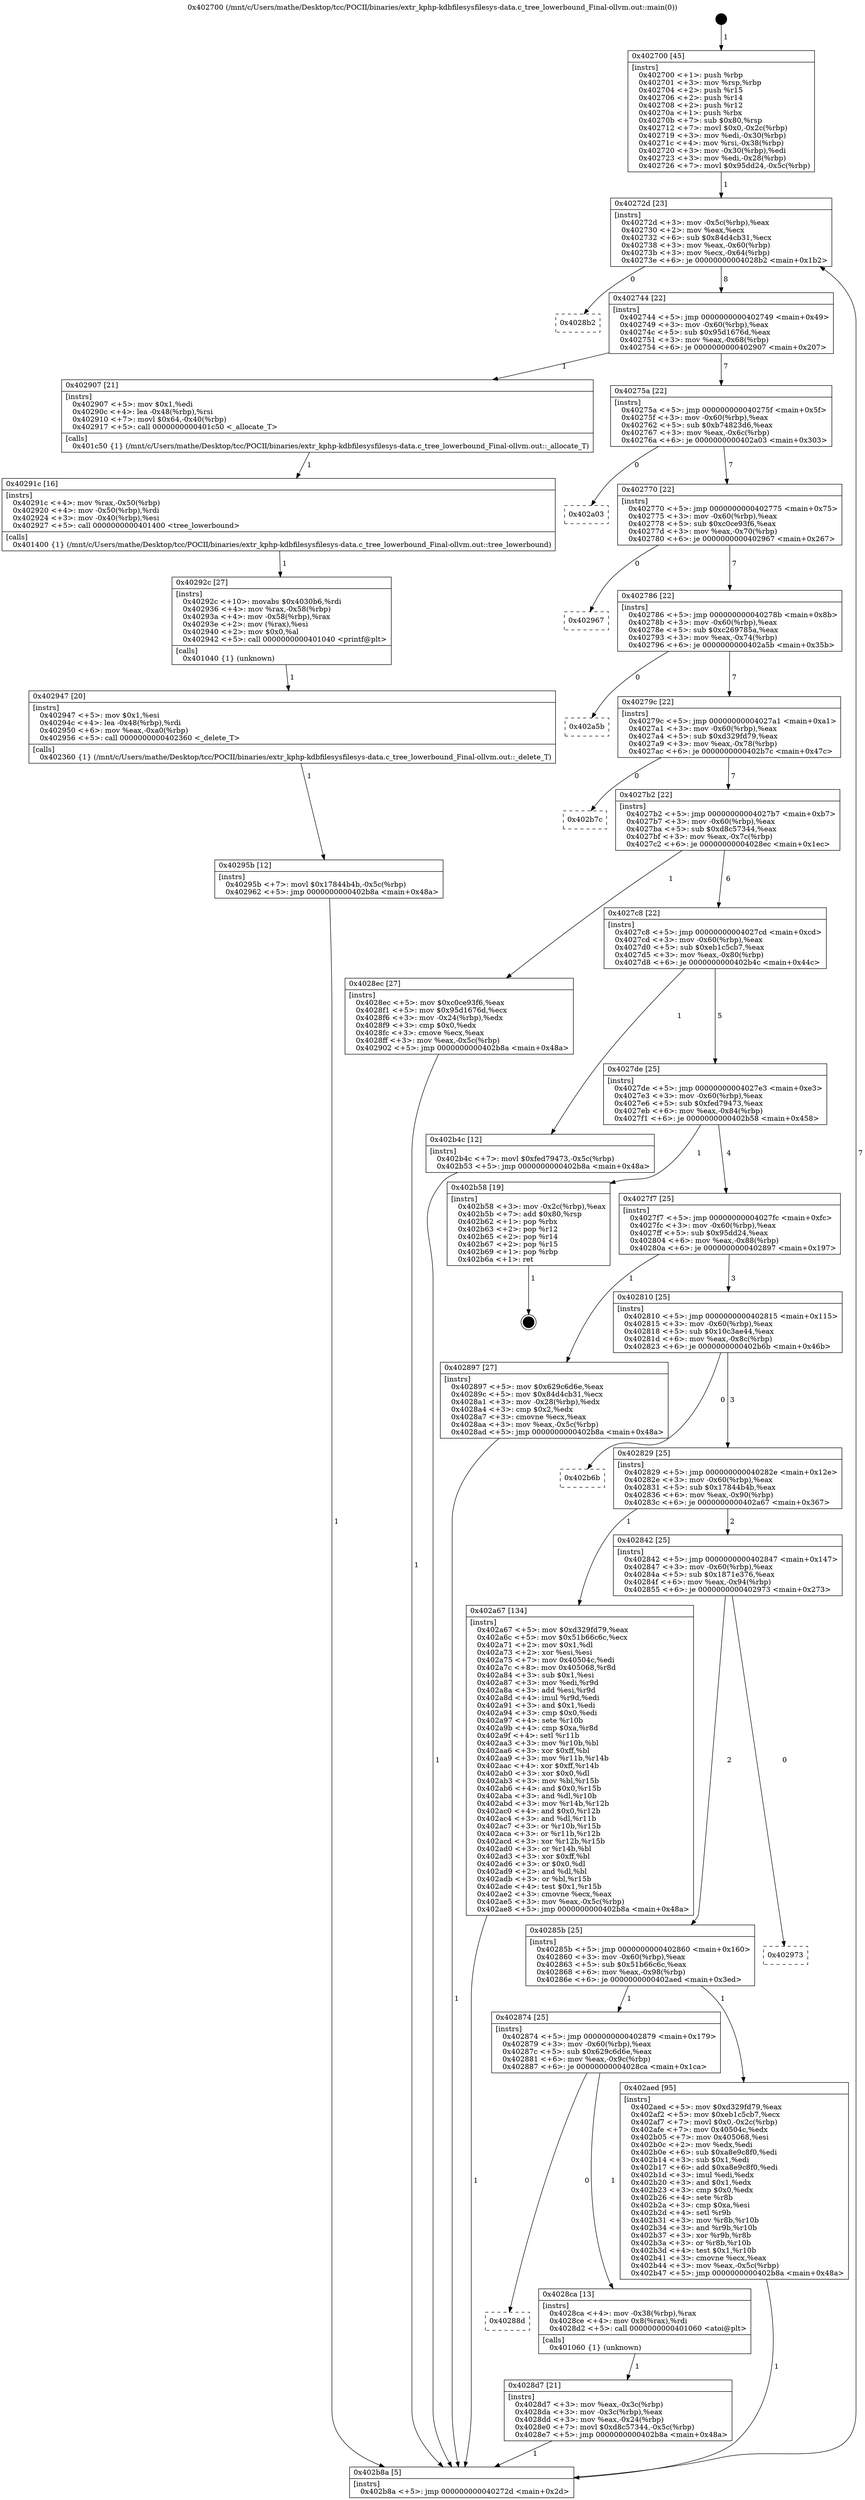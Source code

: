 digraph "0x402700" {
  label = "0x402700 (/mnt/c/Users/mathe/Desktop/tcc/POCII/binaries/extr_kphp-kdbfilesysfilesys-data.c_tree_lowerbound_Final-ollvm.out::main(0))"
  labelloc = "t"
  node[shape=record]

  Entry [label="",width=0.3,height=0.3,shape=circle,fillcolor=black,style=filled]
  "0x40272d" [label="{
     0x40272d [23]\l
     | [instrs]\l
     &nbsp;&nbsp;0x40272d \<+3\>: mov -0x5c(%rbp),%eax\l
     &nbsp;&nbsp;0x402730 \<+2\>: mov %eax,%ecx\l
     &nbsp;&nbsp;0x402732 \<+6\>: sub $0x84d4cb31,%ecx\l
     &nbsp;&nbsp;0x402738 \<+3\>: mov %eax,-0x60(%rbp)\l
     &nbsp;&nbsp;0x40273b \<+3\>: mov %ecx,-0x64(%rbp)\l
     &nbsp;&nbsp;0x40273e \<+6\>: je 00000000004028b2 \<main+0x1b2\>\l
  }"]
  "0x4028b2" [label="{
     0x4028b2\l
  }", style=dashed]
  "0x402744" [label="{
     0x402744 [22]\l
     | [instrs]\l
     &nbsp;&nbsp;0x402744 \<+5\>: jmp 0000000000402749 \<main+0x49\>\l
     &nbsp;&nbsp;0x402749 \<+3\>: mov -0x60(%rbp),%eax\l
     &nbsp;&nbsp;0x40274c \<+5\>: sub $0x95d1676d,%eax\l
     &nbsp;&nbsp;0x402751 \<+3\>: mov %eax,-0x68(%rbp)\l
     &nbsp;&nbsp;0x402754 \<+6\>: je 0000000000402907 \<main+0x207\>\l
  }"]
  Exit [label="",width=0.3,height=0.3,shape=circle,fillcolor=black,style=filled,peripheries=2]
  "0x402907" [label="{
     0x402907 [21]\l
     | [instrs]\l
     &nbsp;&nbsp;0x402907 \<+5\>: mov $0x1,%edi\l
     &nbsp;&nbsp;0x40290c \<+4\>: lea -0x48(%rbp),%rsi\l
     &nbsp;&nbsp;0x402910 \<+7\>: movl $0x64,-0x40(%rbp)\l
     &nbsp;&nbsp;0x402917 \<+5\>: call 0000000000401c50 \<_allocate_T\>\l
     | [calls]\l
     &nbsp;&nbsp;0x401c50 \{1\} (/mnt/c/Users/mathe/Desktop/tcc/POCII/binaries/extr_kphp-kdbfilesysfilesys-data.c_tree_lowerbound_Final-ollvm.out::_allocate_T)\l
  }"]
  "0x40275a" [label="{
     0x40275a [22]\l
     | [instrs]\l
     &nbsp;&nbsp;0x40275a \<+5\>: jmp 000000000040275f \<main+0x5f\>\l
     &nbsp;&nbsp;0x40275f \<+3\>: mov -0x60(%rbp),%eax\l
     &nbsp;&nbsp;0x402762 \<+5\>: sub $0xb74823d6,%eax\l
     &nbsp;&nbsp;0x402767 \<+3\>: mov %eax,-0x6c(%rbp)\l
     &nbsp;&nbsp;0x40276a \<+6\>: je 0000000000402a03 \<main+0x303\>\l
  }"]
  "0x40295b" [label="{
     0x40295b [12]\l
     | [instrs]\l
     &nbsp;&nbsp;0x40295b \<+7\>: movl $0x17844b4b,-0x5c(%rbp)\l
     &nbsp;&nbsp;0x402962 \<+5\>: jmp 0000000000402b8a \<main+0x48a\>\l
  }"]
  "0x402a03" [label="{
     0x402a03\l
  }", style=dashed]
  "0x402770" [label="{
     0x402770 [22]\l
     | [instrs]\l
     &nbsp;&nbsp;0x402770 \<+5\>: jmp 0000000000402775 \<main+0x75\>\l
     &nbsp;&nbsp;0x402775 \<+3\>: mov -0x60(%rbp),%eax\l
     &nbsp;&nbsp;0x402778 \<+5\>: sub $0xc0ce93f6,%eax\l
     &nbsp;&nbsp;0x40277d \<+3\>: mov %eax,-0x70(%rbp)\l
     &nbsp;&nbsp;0x402780 \<+6\>: je 0000000000402967 \<main+0x267\>\l
  }"]
  "0x402947" [label="{
     0x402947 [20]\l
     | [instrs]\l
     &nbsp;&nbsp;0x402947 \<+5\>: mov $0x1,%esi\l
     &nbsp;&nbsp;0x40294c \<+4\>: lea -0x48(%rbp),%rdi\l
     &nbsp;&nbsp;0x402950 \<+6\>: mov %eax,-0xa0(%rbp)\l
     &nbsp;&nbsp;0x402956 \<+5\>: call 0000000000402360 \<_delete_T\>\l
     | [calls]\l
     &nbsp;&nbsp;0x402360 \{1\} (/mnt/c/Users/mathe/Desktop/tcc/POCII/binaries/extr_kphp-kdbfilesysfilesys-data.c_tree_lowerbound_Final-ollvm.out::_delete_T)\l
  }"]
  "0x402967" [label="{
     0x402967\l
  }", style=dashed]
  "0x402786" [label="{
     0x402786 [22]\l
     | [instrs]\l
     &nbsp;&nbsp;0x402786 \<+5\>: jmp 000000000040278b \<main+0x8b\>\l
     &nbsp;&nbsp;0x40278b \<+3\>: mov -0x60(%rbp),%eax\l
     &nbsp;&nbsp;0x40278e \<+5\>: sub $0xc269785a,%eax\l
     &nbsp;&nbsp;0x402793 \<+3\>: mov %eax,-0x74(%rbp)\l
     &nbsp;&nbsp;0x402796 \<+6\>: je 0000000000402a5b \<main+0x35b\>\l
  }"]
  "0x40292c" [label="{
     0x40292c [27]\l
     | [instrs]\l
     &nbsp;&nbsp;0x40292c \<+10\>: movabs $0x4030b6,%rdi\l
     &nbsp;&nbsp;0x402936 \<+4\>: mov %rax,-0x58(%rbp)\l
     &nbsp;&nbsp;0x40293a \<+4\>: mov -0x58(%rbp),%rax\l
     &nbsp;&nbsp;0x40293e \<+2\>: mov (%rax),%esi\l
     &nbsp;&nbsp;0x402940 \<+2\>: mov $0x0,%al\l
     &nbsp;&nbsp;0x402942 \<+5\>: call 0000000000401040 \<printf@plt\>\l
     | [calls]\l
     &nbsp;&nbsp;0x401040 \{1\} (unknown)\l
  }"]
  "0x402a5b" [label="{
     0x402a5b\l
  }", style=dashed]
  "0x40279c" [label="{
     0x40279c [22]\l
     | [instrs]\l
     &nbsp;&nbsp;0x40279c \<+5\>: jmp 00000000004027a1 \<main+0xa1\>\l
     &nbsp;&nbsp;0x4027a1 \<+3\>: mov -0x60(%rbp),%eax\l
     &nbsp;&nbsp;0x4027a4 \<+5\>: sub $0xd329fd79,%eax\l
     &nbsp;&nbsp;0x4027a9 \<+3\>: mov %eax,-0x78(%rbp)\l
     &nbsp;&nbsp;0x4027ac \<+6\>: je 0000000000402b7c \<main+0x47c\>\l
  }"]
  "0x40291c" [label="{
     0x40291c [16]\l
     | [instrs]\l
     &nbsp;&nbsp;0x40291c \<+4\>: mov %rax,-0x50(%rbp)\l
     &nbsp;&nbsp;0x402920 \<+4\>: mov -0x50(%rbp),%rdi\l
     &nbsp;&nbsp;0x402924 \<+3\>: mov -0x40(%rbp),%esi\l
     &nbsp;&nbsp;0x402927 \<+5\>: call 0000000000401400 \<tree_lowerbound\>\l
     | [calls]\l
     &nbsp;&nbsp;0x401400 \{1\} (/mnt/c/Users/mathe/Desktop/tcc/POCII/binaries/extr_kphp-kdbfilesysfilesys-data.c_tree_lowerbound_Final-ollvm.out::tree_lowerbound)\l
  }"]
  "0x402b7c" [label="{
     0x402b7c\l
  }", style=dashed]
  "0x4027b2" [label="{
     0x4027b2 [22]\l
     | [instrs]\l
     &nbsp;&nbsp;0x4027b2 \<+5\>: jmp 00000000004027b7 \<main+0xb7\>\l
     &nbsp;&nbsp;0x4027b7 \<+3\>: mov -0x60(%rbp),%eax\l
     &nbsp;&nbsp;0x4027ba \<+5\>: sub $0xd8c57344,%eax\l
     &nbsp;&nbsp;0x4027bf \<+3\>: mov %eax,-0x7c(%rbp)\l
     &nbsp;&nbsp;0x4027c2 \<+6\>: je 00000000004028ec \<main+0x1ec\>\l
  }"]
  "0x4028d7" [label="{
     0x4028d7 [21]\l
     | [instrs]\l
     &nbsp;&nbsp;0x4028d7 \<+3\>: mov %eax,-0x3c(%rbp)\l
     &nbsp;&nbsp;0x4028da \<+3\>: mov -0x3c(%rbp),%eax\l
     &nbsp;&nbsp;0x4028dd \<+3\>: mov %eax,-0x24(%rbp)\l
     &nbsp;&nbsp;0x4028e0 \<+7\>: movl $0xd8c57344,-0x5c(%rbp)\l
     &nbsp;&nbsp;0x4028e7 \<+5\>: jmp 0000000000402b8a \<main+0x48a\>\l
  }"]
  "0x4028ec" [label="{
     0x4028ec [27]\l
     | [instrs]\l
     &nbsp;&nbsp;0x4028ec \<+5\>: mov $0xc0ce93f6,%eax\l
     &nbsp;&nbsp;0x4028f1 \<+5\>: mov $0x95d1676d,%ecx\l
     &nbsp;&nbsp;0x4028f6 \<+3\>: mov -0x24(%rbp),%edx\l
     &nbsp;&nbsp;0x4028f9 \<+3\>: cmp $0x0,%edx\l
     &nbsp;&nbsp;0x4028fc \<+3\>: cmove %ecx,%eax\l
     &nbsp;&nbsp;0x4028ff \<+3\>: mov %eax,-0x5c(%rbp)\l
     &nbsp;&nbsp;0x402902 \<+5\>: jmp 0000000000402b8a \<main+0x48a\>\l
  }"]
  "0x4027c8" [label="{
     0x4027c8 [22]\l
     | [instrs]\l
     &nbsp;&nbsp;0x4027c8 \<+5\>: jmp 00000000004027cd \<main+0xcd\>\l
     &nbsp;&nbsp;0x4027cd \<+3\>: mov -0x60(%rbp),%eax\l
     &nbsp;&nbsp;0x4027d0 \<+5\>: sub $0xeb1c5cb7,%eax\l
     &nbsp;&nbsp;0x4027d5 \<+3\>: mov %eax,-0x80(%rbp)\l
     &nbsp;&nbsp;0x4027d8 \<+6\>: je 0000000000402b4c \<main+0x44c\>\l
  }"]
  "0x40288d" [label="{
     0x40288d\l
  }", style=dashed]
  "0x402b4c" [label="{
     0x402b4c [12]\l
     | [instrs]\l
     &nbsp;&nbsp;0x402b4c \<+7\>: movl $0xfed79473,-0x5c(%rbp)\l
     &nbsp;&nbsp;0x402b53 \<+5\>: jmp 0000000000402b8a \<main+0x48a\>\l
  }"]
  "0x4027de" [label="{
     0x4027de [25]\l
     | [instrs]\l
     &nbsp;&nbsp;0x4027de \<+5\>: jmp 00000000004027e3 \<main+0xe3\>\l
     &nbsp;&nbsp;0x4027e3 \<+3\>: mov -0x60(%rbp),%eax\l
     &nbsp;&nbsp;0x4027e6 \<+5\>: sub $0xfed79473,%eax\l
     &nbsp;&nbsp;0x4027eb \<+6\>: mov %eax,-0x84(%rbp)\l
     &nbsp;&nbsp;0x4027f1 \<+6\>: je 0000000000402b58 \<main+0x458\>\l
  }"]
  "0x4028ca" [label="{
     0x4028ca [13]\l
     | [instrs]\l
     &nbsp;&nbsp;0x4028ca \<+4\>: mov -0x38(%rbp),%rax\l
     &nbsp;&nbsp;0x4028ce \<+4\>: mov 0x8(%rax),%rdi\l
     &nbsp;&nbsp;0x4028d2 \<+5\>: call 0000000000401060 \<atoi@plt\>\l
     | [calls]\l
     &nbsp;&nbsp;0x401060 \{1\} (unknown)\l
  }"]
  "0x402b58" [label="{
     0x402b58 [19]\l
     | [instrs]\l
     &nbsp;&nbsp;0x402b58 \<+3\>: mov -0x2c(%rbp),%eax\l
     &nbsp;&nbsp;0x402b5b \<+7\>: add $0x80,%rsp\l
     &nbsp;&nbsp;0x402b62 \<+1\>: pop %rbx\l
     &nbsp;&nbsp;0x402b63 \<+2\>: pop %r12\l
     &nbsp;&nbsp;0x402b65 \<+2\>: pop %r14\l
     &nbsp;&nbsp;0x402b67 \<+2\>: pop %r15\l
     &nbsp;&nbsp;0x402b69 \<+1\>: pop %rbp\l
     &nbsp;&nbsp;0x402b6a \<+1\>: ret\l
  }"]
  "0x4027f7" [label="{
     0x4027f7 [25]\l
     | [instrs]\l
     &nbsp;&nbsp;0x4027f7 \<+5\>: jmp 00000000004027fc \<main+0xfc\>\l
     &nbsp;&nbsp;0x4027fc \<+3\>: mov -0x60(%rbp),%eax\l
     &nbsp;&nbsp;0x4027ff \<+5\>: sub $0x95dd24,%eax\l
     &nbsp;&nbsp;0x402804 \<+6\>: mov %eax,-0x88(%rbp)\l
     &nbsp;&nbsp;0x40280a \<+6\>: je 0000000000402897 \<main+0x197\>\l
  }"]
  "0x402874" [label="{
     0x402874 [25]\l
     | [instrs]\l
     &nbsp;&nbsp;0x402874 \<+5\>: jmp 0000000000402879 \<main+0x179\>\l
     &nbsp;&nbsp;0x402879 \<+3\>: mov -0x60(%rbp),%eax\l
     &nbsp;&nbsp;0x40287c \<+5\>: sub $0x629c6d6e,%eax\l
     &nbsp;&nbsp;0x402881 \<+6\>: mov %eax,-0x9c(%rbp)\l
     &nbsp;&nbsp;0x402887 \<+6\>: je 00000000004028ca \<main+0x1ca\>\l
  }"]
  "0x402897" [label="{
     0x402897 [27]\l
     | [instrs]\l
     &nbsp;&nbsp;0x402897 \<+5\>: mov $0x629c6d6e,%eax\l
     &nbsp;&nbsp;0x40289c \<+5\>: mov $0x84d4cb31,%ecx\l
     &nbsp;&nbsp;0x4028a1 \<+3\>: mov -0x28(%rbp),%edx\l
     &nbsp;&nbsp;0x4028a4 \<+3\>: cmp $0x2,%edx\l
     &nbsp;&nbsp;0x4028a7 \<+3\>: cmovne %ecx,%eax\l
     &nbsp;&nbsp;0x4028aa \<+3\>: mov %eax,-0x5c(%rbp)\l
     &nbsp;&nbsp;0x4028ad \<+5\>: jmp 0000000000402b8a \<main+0x48a\>\l
  }"]
  "0x402810" [label="{
     0x402810 [25]\l
     | [instrs]\l
     &nbsp;&nbsp;0x402810 \<+5\>: jmp 0000000000402815 \<main+0x115\>\l
     &nbsp;&nbsp;0x402815 \<+3\>: mov -0x60(%rbp),%eax\l
     &nbsp;&nbsp;0x402818 \<+5\>: sub $0x10c3ae44,%eax\l
     &nbsp;&nbsp;0x40281d \<+6\>: mov %eax,-0x8c(%rbp)\l
     &nbsp;&nbsp;0x402823 \<+6\>: je 0000000000402b6b \<main+0x46b\>\l
  }"]
  "0x402b8a" [label="{
     0x402b8a [5]\l
     | [instrs]\l
     &nbsp;&nbsp;0x402b8a \<+5\>: jmp 000000000040272d \<main+0x2d\>\l
  }"]
  "0x402700" [label="{
     0x402700 [45]\l
     | [instrs]\l
     &nbsp;&nbsp;0x402700 \<+1\>: push %rbp\l
     &nbsp;&nbsp;0x402701 \<+3\>: mov %rsp,%rbp\l
     &nbsp;&nbsp;0x402704 \<+2\>: push %r15\l
     &nbsp;&nbsp;0x402706 \<+2\>: push %r14\l
     &nbsp;&nbsp;0x402708 \<+2\>: push %r12\l
     &nbsp;&nbsp;0x40270a \<+1\>: push %rbx\l
     &nbsp;&nbsp;0x40270b \<+7\>: sub $0x80,%rsp\l
     &nbsp;&nbsp;0x402712 \<+7\>: movl $0x0,-0x2c(%rbp)\l
     &nbsp;&nbsp;0x402719 \<+3\>: mov %edi,-0x30(%rbp)\l
     &nbsp;&nbsp;0x40271c \<+4\>: mov %rsi,-0x38(%rbp)\l
     &nbsp;&nbsp;0x402720 \<+3\>: mov -0x30(%rbp),%edi\l
     &nbsp;&nbsp;0x402723 \<+3\>: mov %edi,-0x28(%rbp)\l
     &nbsp;&nbsp;0x402726 \<+7\>: movl $0x95dd24,-0x5c(%rbp)\l
  }"]
  "0x402aed" [label="{
     0x402aed [95]\l
     | [instrs]\l
     &nbsp;&nbsp;0x402aed \<+5\>: mov $0xd329fd79,%eax\l
     &nbsp;&nbsp;0x402af2 \<+5\>: mov $0xeb1c5cb7,%ecx\l
     &nbsp;&nbsp;0x402af7 \<+7\>: movl $0x0,-0x2c(%rbp)\l
     &nbsp;&nbsp;0x402afe \<+7\>: mov 0x40504c,%edx\l
     &nbsp;&nbsp;0x402b05 \<+7\>: mov 0x405068,%esi\l
     &nbsp;&nbsp;0x402b0c \<+2\>: mov %edx,%edi\l
     &nbsp;&nbsp;0x402b0e \<+6\>: sub $0xa8e9c8f0,%edi\l
     &nbsp;&nbsp;0x402b14 \<+3\>: sub $0x1,%edi\l
     &nbsp;&nbsp;0x402b17 \<+6\>: add $0xa8e9c8f0,%edi\l
     &nbsp;&nbsp;0x402b1d \<+3\>: imul %edi,%edx\l
     &nbsp;&nbsp;0x402b20 \<+3\>: and $0x1,%edx\l
     &nbsp;&nbsp;0x402b23 \<+3\>: cmp $0x0,%edx\l
     &nbsp;&nbsp;0x402b26 \<+4\>: sete %r8b\l
     &nbsp;&nbsp;0x402b2a \<+3\>: cmp $0xa,%esi\l
     &nbsp;&nbsp;0x402b2d \<+4\>: setl %r9b\l
     &nbsp;&nbsp;0x402b31 \<+3\>: mov %r8b,%r10b\l
     &nbsp;&nbsp;0x402b34 \<+3\>: and %r9b,%r10b\l
     &nbsp;&nbsp;0x402b37 \<+3\>: xor %r9b,%r8b\l
     &nbsp;&nbsp;0x402b3a \<+3\>: or %r8b,%r10b\l
     &nbsp;&nbsp;0x402b3d \<+4\>: test $0x1,%r10b\l
     &nbsp;&nbsp;0x402b41 \<+3\>: cmovne %ecx,%eax\l
     &nbsp;&nbsp;0x402b44 \<+3\>: mov %eax,-0x5c(%rbp)\l
     &nbsp;&nbsp;0x402b47 \<+5\>: jmp 0000000000402b8a \<main+0x48a\>\l
  }"]
  "0x402b6b" [label="{
     0x402b6b\l
  }", style=dashed]
  "0x402829" [label="{
     0x402829 [25]\l
     | [instrs]\l
     &nbsp;&nbsp;0x402829 \<+5\>: jmp 000000000040282e \<main+0x12e\>\l
     &nbsp;&nbsp;0x40282e \<+3\>: mov -0x60(%rbp),%eax\l
     &nbsp;&nbsp;0x402831 \<+5\>: sub $0x17844b4b,%eax\l
     &nbsp;&nbsp;0x402836 \<+6\>: mov %eax,-0x90(%rbp)\l
     &nbsp;&nbsp;0x40283c \<+6\>: je 0000000000402a67 \<main+0x367\>\l
  }"]
  "0x40285b" [label="{
     0x40285b [25]\l
     | [instrs]\l
     &nbsp;&nbsp;0x40285b \<+5\>: jmp 0000000000402860 \<main+0x160\>\l
     &nbsp;&nbsp;0x402860 \<+3\>: mov -0x60(%rbp),%eax\l
     &nbsp;&nbsp;0x402863 \<+5\>: sub $0x51b66c6c,%eax\l
     &nbsp;&nbsp;0x402868 \<+6\>: mov %eax,-0x98(%rbp)\l
     &nbsp;&nbsp;0x40286e \<+6\>: je 0000000000402aed \<main+0x3ed\>\l
  }"]
  "0x402a67" [label="{
     0x402a67 [134]\l
     | [instrs]\l
     &nbsp;&nbsp;0x402a67 \<+5\>: mov $0xd329fd79,%eax\l
     &nbsp;&nbsp;0x402a6c \<+5\>: mov $0x51b66c6c,%ecx\l
     &nbsp;&nbsp;0x402a71 \<+2\>: mov $0x1,%dl\l
     &nbsp;&nbsp;0x402a73 \<+2\>: xor %esi,%esi\l
     &nbsp;&nbsp;0x402a75 \<+7\>: mov 0x40504c,%edi\l
     &nbsp;&nbsp;0x402a7c \<+8\>: mov 0x405068,%r8d\l
     &nbsp;&nbsp;0x402a84 \<+3\>: sub $0x1,%esi\l
     &nbsp;&nbsp;0x402a87 \<+3\>: mov %edi,%r9d\l
     &nbsp;&nbsp;0x402a8a \<+3\>: add %esi,%r9d\l
     &nbsp;&nbsp;0x402a8d \<+4\>: imul %r9d,%edi\l
     &nbsp;&nbsp;0x402a91 \<+3\>: and $0x1,%edi\l
     &nbsp;&nbsp;0x402a94 \<+3\>: cmp $0x0,%edi\l
     &nbsp;&nbsp;0x402a97 \<+4\>: sete %r10b\l
     &nbsp;&nbsp;0x402a9b \<+4\>: cmp $0xa,%r8d\l
     &nbsp;&nbsp;0x402a9f \<+4\>: setl %r11b\l
     &nbsp;&nbsp;0x402aa3 \<+3\>: mov %r10b,%bl\l
     &nbsp;&nbsp;0x402aa6 \<+3\>: xor $0xff,%bl\l
     &nbsp;&nbsp;0x402aa9 \<+3\>: mov %r11b,%r14b\l
     &nbsp;&nbsp;0x402aac \<+4\>: xor $0xff,%r14b\l
     &nbsp;&nbsp;0x402ab0 \<+3\>: xor $0x0,%dl\l
     &nbsp;&nbsp;0x402ab3 \<+3\>: mov %bl,%r15b\l
     &nbsp;&nbsp;0x402ab6 \<+4\>: and $0x0,%r15b\l
     &nbsp;&nbsp;0x402aba \<+3\>: and %dl,%r10b\l
     &nbsp;&nbsp;0x402abd \<+3\>: mov %r14b,%r12b\l
     &nbsp;&nbsp;0x402ac0 \<+4\>: and $0x0,%r12b\l
     &nbsp;&nbsp;0x402ac4 \<+3\>: and %dl,%r11b\l
     &nbsp;&nbsp;0x402ac7 \<+3\>: or %r10b,%r15b\l
     &nbsp;&nbsp;0x402aca \<+3\>: or %r11b,%r12b\l
     &nbsp;&nbsp;0x402acd \<+3\>: xor %r12b,%r15b\l
     &nbsp;&nbsp;0x402ad0 \<+3\>: or %r14b,%bl\l
     &nbsp;&nbsp;0x402ad3 \<+3\>: xor $0xff,%bl\l
     &nbsp;&nbsp;0x402ad6 \<+3\>: or $0x0,%dl\l
     &nbsp;&nbsp;0x402ad9 \<+2\>: and %dl,%bl\l
     &nbsp;&nbsp;0x402adb \<+3\>: or %bl,%r15b\l
     &nbsp;&nbsp;0x402ade \<+4\>: test $0x1,%r15b\l
     &nbsp;&nbsp;0x402ae2 \<+3\>: cmovne %ecx,%eax\l
     &nbsp;&nbsp;0x402ae5 \<+3\>: mov %eax,-0x5c(%rbp)\l
     &nbsp;&nbsp;0x402ae8 \<+5\>: jmp 0000000000402b8a \<main+0x48a\>\l
  }"]
  "0x402842" [label="{
     0x402842 [25]\l
     | [instrs]\l
     &nbsp;&nbsp;0x402842 \<+5\>: jmp 0000000000402847 \<main+0x147\>\l
     &nbsp;&nbsp;0x402847 \<+3\>: mov -0x60(%rbp),%eax\l
     &nbsp;&nbsp;0x40284a \<+5\>: sub $0x1871e376,%eax\l
     &nbsp;&nbsp;0x40284f \<+6\>: mov %eax,-0x94(%rbp)\l
     &nbsp;&nbsp;0x402855 \<+6\>: je 0000000000402973 \<main+0x273\>\l
  }"]
  "0x402973" [label="{
     0x402973\l
  }", style=dashed]
  Entry -> "0x402700" [label=" 1"]
  "0x40272d" -> "0x4028b2" [label=" 0"]
  "0x40272d" -> "0x402744" [label=" 8"]
  "0x402b58" -> Exit [label=" 1"]
  "0x402744" -> "0x402907" [label=" 1"]
  "0x402744" -> "0x40275a" [label=" 7"]
  "0x402b4c" -> "0x402b8a" [label=" 1"]
  "0x40275a" -> "0x402a03" [label=" 0"]
  "0x40275a" -> "0x402770" [label=" 7"]
  "0x402aed" -> "0x402b8a" [label=" 1"]
  "0x402770" -> "0x402967" [label=" 0"]
  "0x402770" -> "0x402786" [label=" 7"]
  "0x402a67" -> "0x402b8a" [label=" 1"]
  "0x402786" -> "0x402a5b" [label=" 0"]
  "0x402786" -> "0x40279c" [label=" 7"]
  "0x40295b" -> "0x402b8a" [label=" 1"]
  "0x40279c" -> "0x402b7c" [label=" 0"]
  "0x40279c" -> "0x4027b2" [label=" 7"]
  "0x402947" -> "0x40295b" [label=" 1"]
  "0x4027b2" -> "0x4028ec" [label=" 1"]
  "0x4027b2" -> "0x4027c8" [label=" 6"]
  "0x40292c" -> "0x402947" [label=" 1"]
  "0x4027c8" -> "0x402b4c" [label=" 1"]
  "0x4027c8" -> "0x4027de" [label=" 5"]
  "0x40291c" -> "0x40292c" [label=" 1"]
  "0x4027de" -> "0x402b58" [label=" 1"]
  "0x4027de" -> "0x4027f7" [label=" 4"]
  "0x402907" -> "0x40291c" [label=" 1"]
  "0x4027f7" -> "0x402897" [label=" 1"]
  "0x4027f7" -> "0x402810" [label=" 3"]
  "0x402897" -> "0x402b8a" [label=" 1"]
  "0x402700" -> "0x40272d" [label=" 1"]
  "0x402b8a" -> "0x40272d" [label=" 7"]
  "0x4028d7" -> "0x402b8a" [label=" 1"]
  "0x402810" -> "0x402b6b" [label=" 0"]
  "0x402810" -> "0x402829" [label=" 3"]
  "0x4028ca" -> "0x4028d7" [label=" 1"]
  "0x402829" -> "0x402a67" [label=" 1"]
  "0x402829" -> "0x402842" [label=" 2"]
  "0x402874" -> "0x4028ca" [label=" 1"]
  "0x402842" -> "0x402973" [label=" 0"]
  "0x402842" -> "0x40285b" [label=" 2"]
  "0x402874" -> "0x40288d" [label=" 0"]
  "0x40285b" -> "0x402aed" [label=" 1"]
  "0x40285b" -> "0x402874" [label=" 1"]
  "0x4028ec" -> "0x402b8a" [label=" 1"]
}
